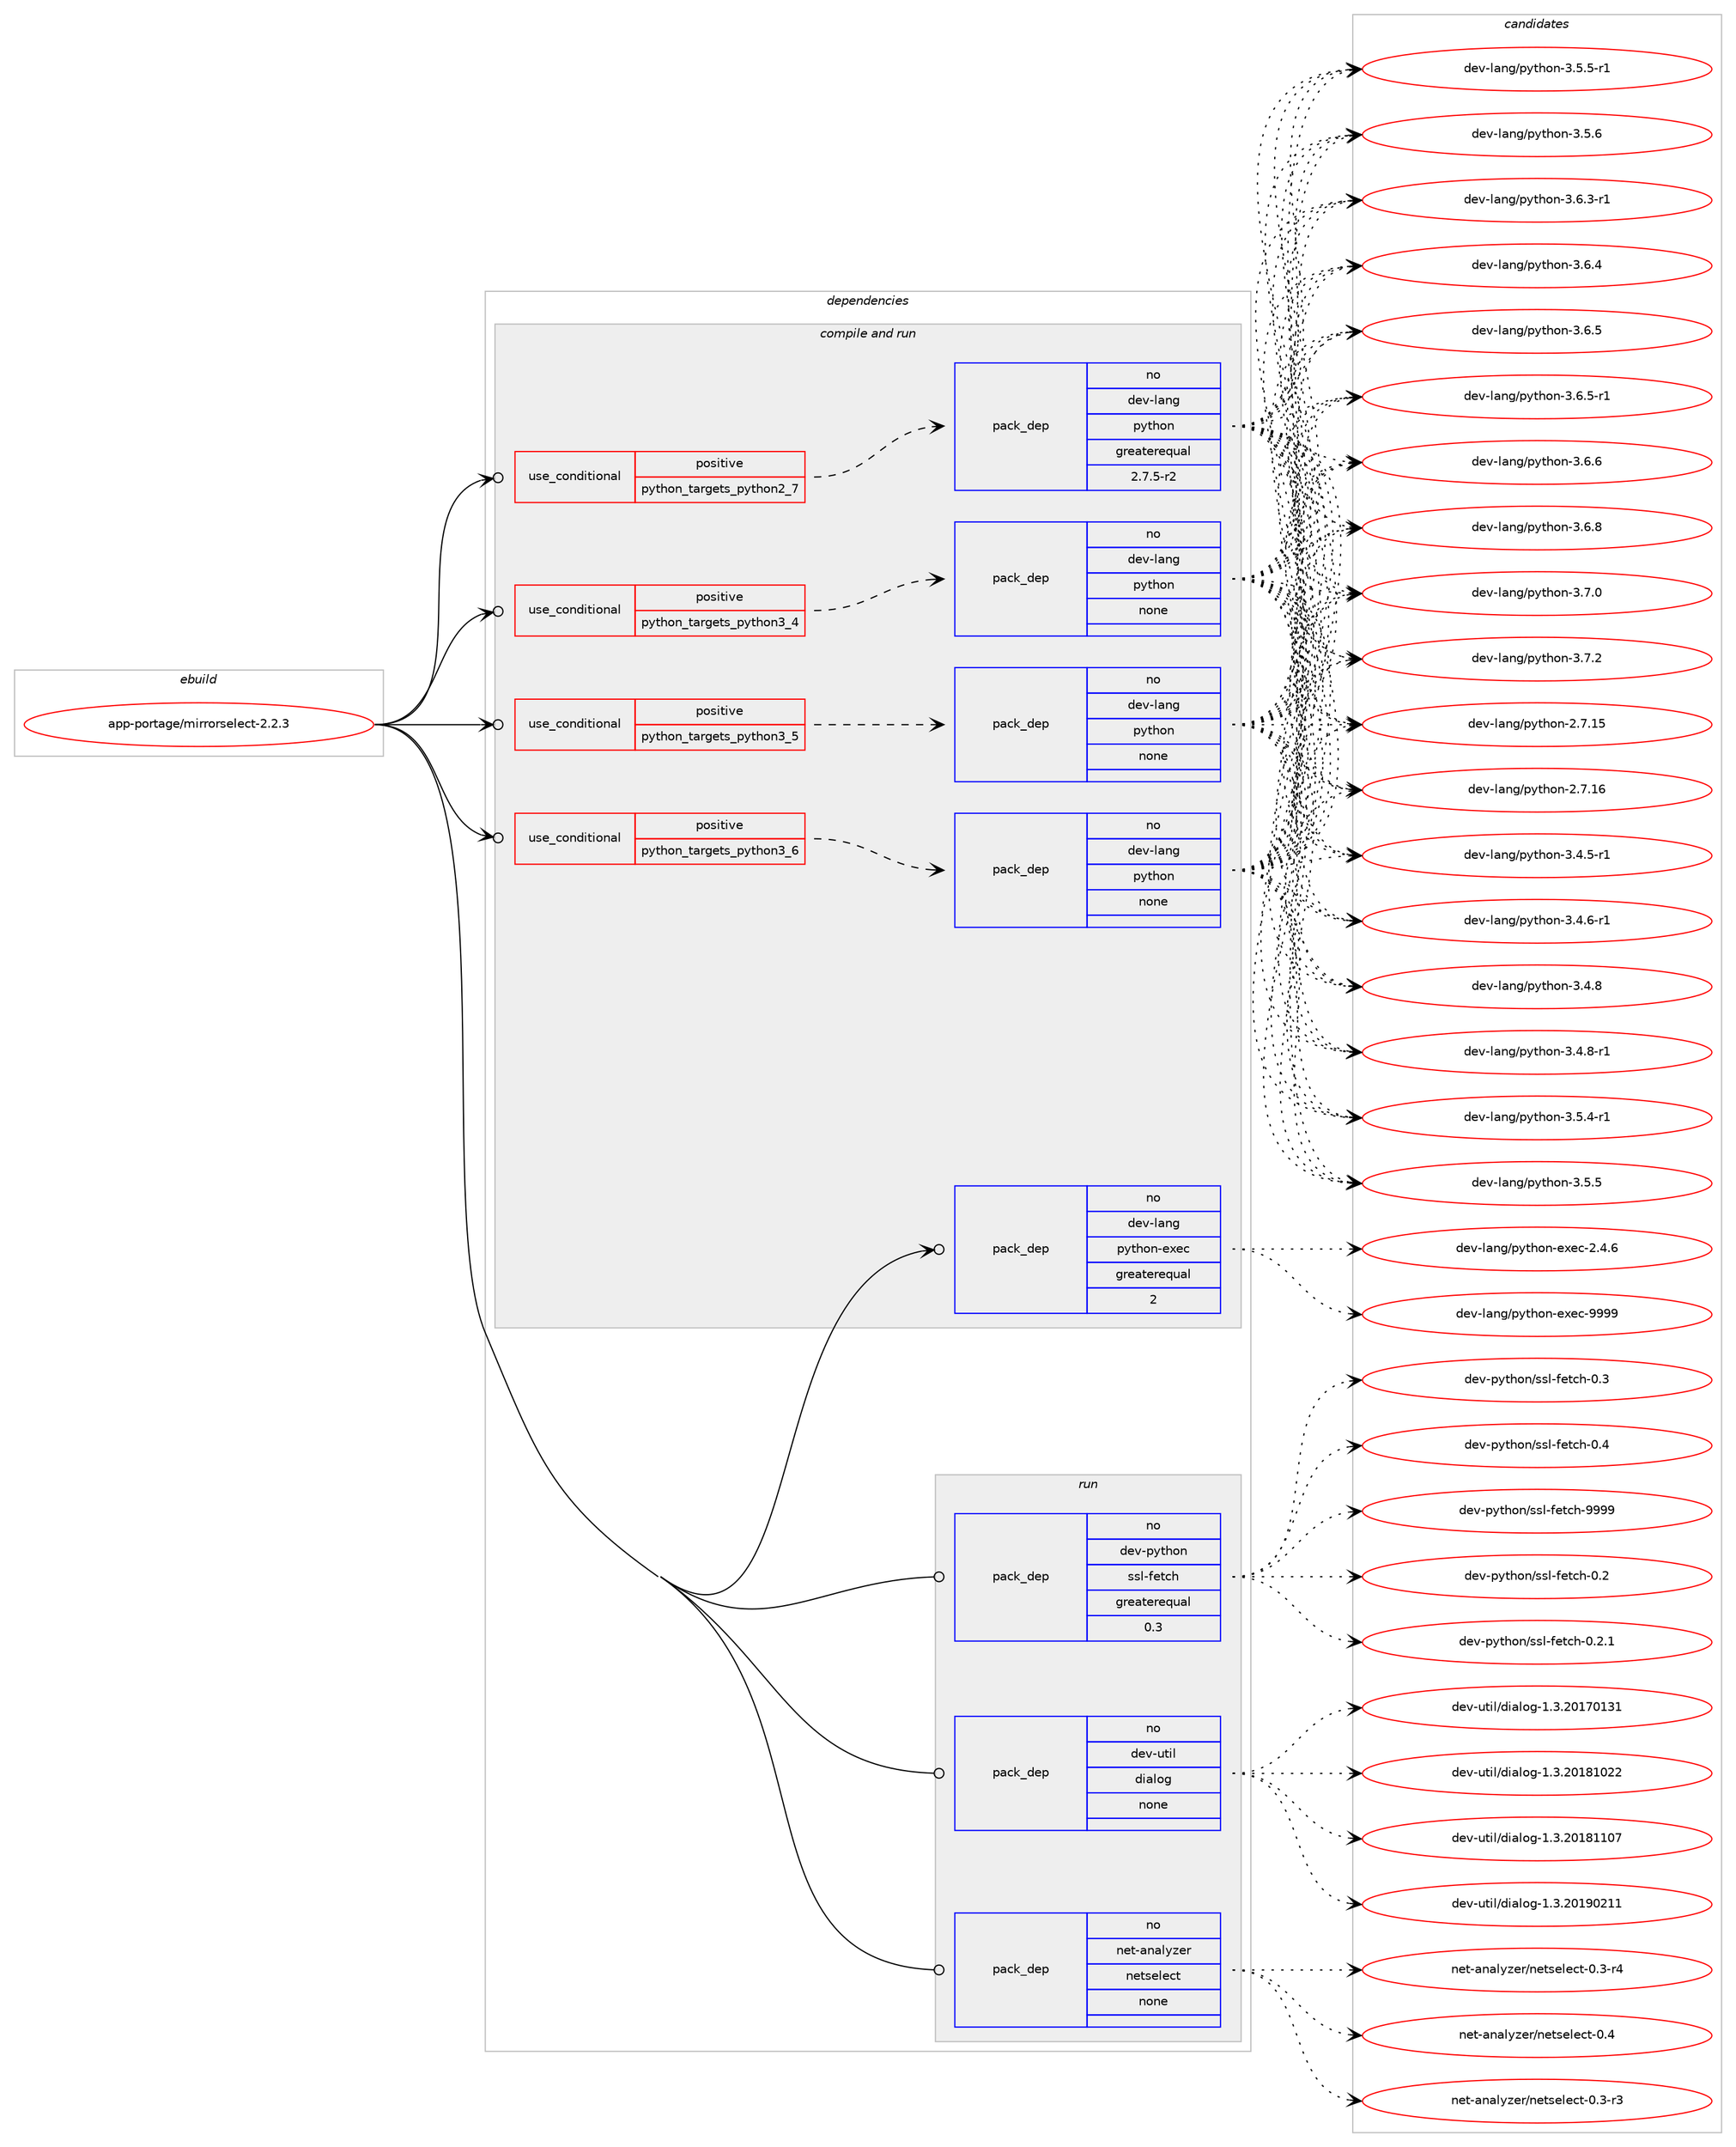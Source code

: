 digraph prolog {

# *************
# Graph options
# *************

newrank=true;
concentrate=true;
compound=true;
graph [rankdir=LR,fontname=Helvetica,fontsize=10,ranksep=1.5];#, ranksep=2.5, nodesep=0.2];
edge  [arrowhead=vee];
node  [fontname=Helvetica,fontsize=10];

# **********
# The ebuild
# **********

subgraph cluster_leftcol {
color=gray;
rank=same;
label=<<i>ebuild</i>>;
id [label="app-portage/mirrorselect-2.2.3", color=red, width=4, href="../app-portage/mirrorselect-2.2.3.svg"];
}

# ****************
# The dependencies
# ****************

subgraph cluster_midcol {
color=gray;
label=<<i>dependencies</i>>;
subgraph cluster_compile {
fillcolor="#eeeeee";
style=filled;
label=<<i>compile</i>>;
}
subgraph cluster_compileandrun {
fillcolor="#eeeeee";
style=filled;
label=<<i>compile and run</i>>;
subgraph cond355060 {
dependency1306746 [label=<<TABLE BORDER="0" CELLBORDER="1" CELLSPACING="0" CELLPADDING="4"><TR><TD ROWSPAN="3" CELLPADDING="10">use_conditional</TD></TR><TR><TD>positive</TD></TR><TR><TD>python_targets_python2_7</TD></TR></TABLE>>, shape=none, color=red];
subgraph pack931268 {
dependency1306747 [label=<<TABLE BORDER="0" CELLBORDER="1" CELLSPACING="0" CELLPADDING="4" WIDTH="220"><TR><TD ROWSPAN="6" CELLPADDING="30">pack_dep</TD></TR><TR><TD WIDTH="110">no</TD></TR><TR><TD>dev-lang</TD></TR><TR><TD>python</TD></TR><TR><TD>greaterequal</TD></TR><TR><TD>2.7.5-r2</TD></TR></TABLE>>, shape=none, color=blue];
}
dependency1306746:e -> dependency1306747:w [weight=20,style="dashed",arrowhead="vee"];
}
id:e -> dependency1306746:w [weight=20,style="solid",arrowhead="odotvee"];
subgraph cond355061 {
dependency1306748 [label=<<TABLE BORDER="0" CELLBORDER="1" CELLSPACING="0" CELLPADDING="4"><TR><TD ROWSPAN="3" CELLPADDING="10">use_conditional</TD></TR><TR><TD>positive</TD></TR><TR><TD>python_targets_python3_4</TD></TR></TABLE>>, shape=none, color=red];
subgraph pack931269 {
dependency1306749 [label=<<TABLE BORDER="0" CELLBORDER="1" CELLSPACING="0" CELLPADDING="4" WIDTH="220"><TR><TD ROWSPAN="6" CELLPADDING="30">pack_dep</TD></TR><TR><TD WIDTH="110">no</TD></TR><TR><TD>dev-lang</TD></TR><TR><TD>python</TD></TR><TR><TD>none</TD></TR><TR><TD></TD></TR></TABLE>>, shape=none, color=blue];
}
dependency1306748:e -> dependency1306749:w [weight=20,style="dashed",arrowhead="vee"];
}
id:e -> dependency1306748:w [weight=20,style="solid",arrowhead="odotvee"];
subgraph cond355062 {
dependency1306750 [label=<<TABLE BORDER="0" CELLBORDER="1" CELLSPACING="0" CELLPADDING="4"><TR><TD ROWSPAN="3" CELLPADDING="10">use_conditional</TD></TR><TR><TD>positive</TD></TR><TR><TD>python_targets_python3_5</TD></TR></TABLE>>, shape=none, color=red];
subgraph pack931270 {
dependency1306751 [label=<<TABLE BORDER="0" CELLBORDER="1" CELLSPACING="0" CELLPADDING="4" WIDTH="220"><TR><TD ROWSPAN="6" CELLPADDING="30">pack_dep</TD></TR><TR><TD WIDTH="110">no</TD></TR><TR><TD>dev-lang</TD></TR><TR><TD>python</TD></TR><TR><TD>none</TD></TR><TR><TD></TD></TR></TABLE>>, shape=none, color=blue];
}
dependency1306750:e -> dependency1306751:w [weight=20,style="dashed",arrowhead="vee"];
}
id:e -> dependency1306750:w [weight=20,style="solid",arrowhead="odotvee"];
subgraph cond355063 {
dependency1306752 [label=<<TABLE BORDER="0" CELLBORDER="1" CELLSPACING="0" CELLPADDING="4"><TR><TD ROWSPAN="3" CELLPADDING="10">use_conditional</TD></TR><TR><TD>positive</TD></TR><TR><TD>python_targets_python3_6</TD></TR></TABLE>>, shape=none, color=red];
subgraph pack931271 {
dependency1306753 [label=<<TABLE BORDER="0" CELLBORDER="1" CELLSPACING="0" CELLPADDING="4" WIDTH="220"><TR><TD ROWSPAN="6" CELLPADDING="30">pack_dep</TD></TR><TR><TD WIDTH="110">no</TD></TR><TR><TD>dev-lang</TD></TR><TR><TD>python</TD></TR><TR><TD>none</TD></TR><TR><TD></TD></TR></TABLE>>, shape=none, color=blue];
}
dependency1306752:e -> dependency1306753:w [weight=20,style="dashed",arrowhead="vee"];
}
id:e -> dependency1306752:w [weight=20,style="solid",arrowhead="odotvee"];
subgraph pack931272 {
dependency1306754 [label=<<TABLE BORDER="0" CELLBORDER="1" CELLSPACING="0" CELLPADDING="4" WIDTH="220"><TR><TD ROWSPAN="6" CELLPADDING="30">pack_dep</TD></TR><TR><TD WIDTH="110">no</TD></TR><TR><TD>dev-lang</TD></TR><TR><TD>python-exec</TD></TR><TR><TD>greaterequal</TD></TR><TR><TD>2</TD></TR></TABLE>>, shape=none, color=blue];
}
id:e -> dependency1306754:w [weight=20,style="solid",arrowhead="odotvee"];
}
subgraph cluster_run {
fillcolor="#eeeeee";
style=filled;
label=<<i>run</i>>;
subgraph pack931273 {
dependency1306755 [label=<<TABLE BORDER="0" CELLBORDER="1" CELLSPACING="0" CELLPADDING="4" WIDTH="220"><TR><TD ROWSPAN="6" CELLPADDING="30">pack_dep</TD></TR><TR><TD WIDTH="110">no</TD></TR><TR><TD>dev-python</TD></TR><TR><TD>ssl-fetch</TD></TR><TR><TD>greaterequal</TD></TR><TR><TD>0.3</TD></TR></TABLE>>, shape=none, color=blue];
}
id:e -> dependency1306755:w [weight=20,style="solid",arrowhead="odot"];
subgraph pack931274 {
dependency1306756 [label=<<TABLE BORDER="0" CELLBORDER="1" CELLSPACING="0" CELLPADDING="4" WIDTH="220"><TR><TD ROWSPAN="6" CELLPADDING="30">pack_dep</TD></TR><TR><TD WIDTH="110">no</TD></TR><TR><TD>dev-util</TD></TR><TR><TD>dialog</TD></TR><TR><TD>none</TD></TR><TR><TD></TD></TR></TABLE>>, shape=none, color=blue];
}
id:e -> dependency1306756:w [weight=20,style="solid",arrowhead="odot"];
subgraph pack931275 {
dependency1306757 [label=<<TABLE BORDER="0" CELLBORDER="1" CELLSPACING="0" CELLPADDING="4" WIDTH="220"><TR><TD ROWSPAN="6" CELLPADDING="30">pack_dep</TD></TR><TR><TD WIDTH="110">no</TD></TR><TR><TD>net-analyzer</TD></TR><TR><TD>netselect</TD></TR><TR><TD>none</TD></TR><TR><TD></TD></TR></TABLE>>, shape=none, color=blue];
}
id:e -> dependency1306757:w [weight=20,style="solid",arrowhead="odot"];
}
}

# **************
# The candidates
# **************

subgraph cluster_choices {
rank=same;
color=gray;
label=<<i>candidates</i>>;

subgraph choice931268 {
color=black;
nodesep=1;
choice10010111845108971101034711212111610411111045504655464953 [label="dev-lang/python-2.7.15", color=red, width=4,href="../dev-lang/python-2.7.15.svg"];
choice10010111845108971101034711212111610411111045504655464954 [label="dev-lang/python-2.7.16", color=red, width=4,href="../dev-lang/python-2.7.16.svg"];
choice1001011184510897110103471121211161041111104551465246534511449 [label="dev-lang/python-3.4.5-r1", color=red, width=4,href="../dev-lang/python-3.4.5-r1.svg"];
choice1001011184510897110103471121211161041111104551465246544511449 [label="dev-lang/python-3.4.6-r1", color=red, width=4,href="../dev-lang/python-3.4.6-r1.svg"];
choice100101118451089711010347112121116104111110455146524656 [label="dev-lang/python-3.4.8", color=red, width=4,href="../dev-lang/python-3.4.8.svg"];
choice1001011184510897110103471121211161041111104551465246564511449 [label="dev-lang/python-3.4.8-r1", color=red, width=4,href="../dev-lang/python-3.4.8-r1.svg"];
choice1001011184510897110103471121211161041111104551465346524511449 [label="dev-lang/python-3.5.4-r1", color=red, width=4,href="../dev-lang/python-3.5.4-r1.svg"];
choice100101118451089711010347112121116104111110455146534653 [label="dev-lang/python-3.5.5", color=red, width=4,href="../dev-lang/python-3.5.5.svg"];
choice1001011184510897110103471121211161041111104551465346534511449 [label="dev-lang/python-3.5.5-r1", color=red, width=4,href="../dev-lang/python-3.5.5-r1.svg"];
choice100101118451089711010347112121116104111110455146534654 [label="dev-lang/python-3.5.6", color=red, width=4,href="../dev-lang/python-3.5.6.svg"];
choice1001011184510897110103471121211161041111104551465446514511449 [label="dev-lang/python-3.6.3-r1", color=red, width=4,href="../dev-lang/python-3.6.3-r1.svg"];
choice100101118451089711010347112121116104111110455146544652 [label="dev-lang/python-3.6.4", color=red, width=4,href="../dev-lang/python-3.6.4.svg"];
choice100101118451089711010347112121116104111110455146544653 [label="dev-lang/python-3.6.5", color=red, width=4,href="../dev-lang/python-3.6.5.svg"];
choice1001011184510897110103471121211161041111104551465446534511449 [label="dev-lang/python-3.6.5-r1", color=red, width=4,href="../dev-lang/python-3.6.5-r1.svg"];
choice100101118451089711010347112121116104111110455146544654 [label="dev-lang/python-3.6.6", color=red, width=4,href="../dev-lang/python-3.6.6.svg"];
choice100101118451089711010347112121116104111110455146544656 [label="dev-lang/python-3.6.8", color=red, width=4,href="../dev-lang/python-3.6.8.svg"];
choice100101118451089711010347112121116104111110455146554648 [label="dev-lang/python-3.7.0", color=red, width=4,href="../dev-lang/python-3.7.0.svg"];
choice100101118451089711010347112121116104111110455146554650 [label="dev-lang/python-3.7.2", color=red, width=4,href="../dev-lang/python-3.7.2.svg"];
dependency1306747:e -> choice10010111845108971101034711212111610411111045504655464953:w [style=dotted,weight="100"];
dependency1306747:e -> choice10010111845108971101034711212111610411111045504655464954:w [style=dotted,weight="100"];
dependency1306747:e -> choice1001011184510897110103471121211161041111104551465246534511449:w [style=dotted,weight="100"];
dependency1306747:e -> choice1001011184510897110103471121211161041111104551465246544511449:w [style=dotted,weight="100"];
dependency1306747:e -> choice100101118451089711010347112121116104111110455146524656:w [style=dotted,weight="100"];
dependency1306747:e -> choice1001011184510897110103471121211161041111104551465246564511449:w [style=dotted,weight="100"];
dependency1306747:e -> choice1001011184510897110103471121211161041111104551465346524511449:w [style=dotted,weight="100"];
dependency1306747:e -> choice100101118451089711010347112121116104111110455146534653:w [style=dotted,weight="100"];
dependency1306747:e -> choice1001011184510897110103471121211161041111104551465346534511449:w [style=dotted,weight="100"];
dependency1306747:e -> choice100101118451089711010347112121116104111110455146534654:w [style=dotted,weight="100"];
dependency1306747:e -> choice1001011184510897110103471121211161041111104551465446514511449:w [style=dotted,weight="100"];
dependency1306747:e -> choice100101118451089711010347112121116104111110455146544652:w [style=dotted,weight="100"];
dependency1306747:e -> choice100101118451089711010347112121116104111110455146544653:w [style=dotted,weight="100"];
dependency1306747:e -> choice1001011184510897110103471121211161041111104551465446534511449:w [style=dotted,weight="100"];
dependency1306747:e -> choice100101118451089711010347112121116104111110455146544654:w [style=dotted,weight="100"];
dependency1306747:e -> choice100101118451089711010347112121116104111110455146544656:w [style=dotted,weight="100"];
dependency1306747:e -> choice100101118451089711010347112121116104111110455146554648:w [style=dotted,weight="100"];
dependency1306747:e -> choice100101118451089711010347112121116104111110455146554650:w [style=dotted,weight="100"];
}
subgraph choice931269 {
color=black;
nodesep=1;
choice10010111845108971101034711212111610411111045504655464953 [label="dev-lang/python-2.7.15", color=red, width=4,href="../dev-lang/python-2.7.15.svg"];
choice10010111845108971101034711212111610411111045504655464954 [label="dev-lang/python-2.7.16", color=red, width=4,href="../dev-lang/python-2.7.16.svg"];
choice1001011184510897110103471121211161041111104551465246534511449 [label="dev-lang/python-3.4.5-r1", color=red, width=4,href="../dev-lang/python-3.4.5-r1.svg"];
choice1001011184510897110103471121211161041111104551465246544511449 [label="dev-lang/python-3.4.6-r1", color=red, width=4,href="../dev-lang/python-3.4.6-r1.svg"];
choice100101118451089711010347112121116104111110455146524656 [label="dev-lang/python-3.4.8", color=red, width=4,href="../dev-lang/python-3.4.8.svg"];
choice1001011184510897110103471121211161041111104551465246564511449 [label="dev-lang/python-3.4.8-r1", color=red, width=4,href="../dev-lang/python-3.4.8-r1.svg"];
choice1001011184510897110103471121211161041111104551465346524511449 [label="dev-lang/python-3.5.4-r1", color=red, width=4,href="../dev-lang/python-3.5.4-r1.svg"];
choice100101118451089711010347112121116104111110455146534653 [label="dev-lang/python-3.5.5", color=red, width=4,href="../dev-lang/python-3.5.5.svg"];
choice1001011184510897110103471121211161041111104551465346534511449 [label="dev-lang/python-3.5.5-r1", color=red, width=4,href="../dev-lang/python-3.5.5-r1.svg"];
choice100101118451089711010347112121116104111110455146534654 [label="dev-lang/python-3.5.6", color=red, width=4,href="../dev-lang/python-3.5.6.svg"];
choice1001011184510897110103471121211161041111104551465446514511449 [label="dev-lang/python-3.6.3-r1", color=red, width=4,href="../dev-lang/python-3.6.3-r1.svg"];
choice100101118451089711010347112121116104111110455146544652 [label="dev-lang/python-3.6.4", color=red, width=4,href="../dev-lang/python-3.6.4.svg"];
choice100101118451089711010347112121116104111110455146544653 [label="dev-lang/python-3.6.5", color=red, width=4,href="../dev-lang/python-3.6.5.svg"];
choice1001011184510897110103471121211161041111104551465446534511449 [label="dev-lang/python-3.6.5-r1", color=red, width=4,href="../dev-lang/python-3.6.5-r1.svg"];
choice100101118451089711010347112121116104111110455146544654 [label="dev-lang/python-3.6.6", color=red, width=4,href="../dev-lang/python-3.6.6.svg"];
choice100101118451089711010347112121116104111110455146544656 [label="dev-lang/python-3.6.8", color=red, width=4,href="../dev-lang/python-3.6.8.svg"];
choice100101118451089711010347112121116104111110455146554648 [label="dev-lang/python-3.7.0", color=red, width=4,href="../dev-lang/python-3.7.0.svg"];
choice100101118451089711010347112121116104111110455146554650 [label="dev-lang/python-3.7.2", color=red, width=4,href="../dev-lang/python-3.7.2.svg"];
dependency1306749:e -> choice10010111845108971101034711212111610411111045504655464953:w [style=dotted,weight="100"];
dependency1306749:e -> choice10010111845108971101034711212111610411111045504655464954:w [style=dotted,weight="100"];
dependency1306749:e -> choice1001011184510897110103471121211161041111104551465246534511449:w [style=dotted,weight="100"];
dependency1306749:e -> choice1001011184510897110103471121211161041111104551465246544511449:w [style=dotted,weight="100"];
dependency1306749:e -> choice100101118451089711010347112121116104111110455146524656:w [style=dotted,weight="100"];
dependency1306749:e -> choice1001011184510897110103471121211161041111104551465246564511449:w [style=dotted,weight="100"];
dependency1306749:e -> choice1001011184510897110103471121211161041111104551465346524511449:w [style=dotted,weight="100"];
dependency1306749:e -> choice100101118451089711010347112121116104111110455146534653:w [style=dotted,weight="100"];
dependency1306749:e -> choice1001011184510897110103471121211161041111104551465346534511449:w [style=dotted,weight="100"];
dependency1306749:e -> choice100101118451089711010347112121116104111110455146534654:w [style=dotted,weight="100"];
dependency1306749:e -> choice1001011184510897110103471121211161041111104551465446514511449:w [style=dotted,weight="100"];
dependency1306749:e -> choice100101118451089711010347112121116104111110455146544652:w [style=dotted,weight="100"];
dependency1306749:e -> choice100101118451089711010347112121116104111110455146544653:w [style=dotted,weight="100"];
dependency1306749:e -> choice1001011184510897110103471121211161041111104551465446534511449:w [style=dotted,weight="100"];
dependency1306749:e -> choice100101118451089711010347112121116104111110455146544654:w [style=dotted,weight="100"];
dependency1306749:e -> choice100101118451089711010347112121116104111110455146544656:w [style=dotted,weight="100"];
dependency1306749:e -> choice100101118451089711010347112121116104111110455146554648:w [style=dotted,weight="100"];
dependency1306749:e -> choice100101118451089711010347112121116104111110455146554650:w [style=dotted,weight="100"];
}
subgraph choice931270 {
color=black;
nodesep=1;
choice10010111845108971101034711212111610411111045504655464953 [label="dev-lang/python-2.7.15", color=red, width=4,href="../dev-lang/python-2.7.15.svg"];
choice10010111845108971101034711212111610411111045504655464954 [label="dev-lang/python-2.7.16", color=red, width=4,href="../dev-lang/python-2.7.16.svg"];
choice1001011184510897110103471121211161041111104551465246534511449 [label="dev-lang/python-3.4.5-r1", color=red, width=4,href="../dev-lang/python-3.4.5-r1.svg"];
choice1001011184510897110103471121211161041111104551465246544511449 [label="dev-lang/python-3.4.6-r1", color=red, width=4,href="../dev-lang/python-3.4.6-r1.svg"];
choice100101118451089711010347112121116104111110455146524656 [label="dev-lang/python-3.4.8", color=red, width=4,href="../dev-lang/python-3.4.8.svg"];
choice1001011184510897110103471121211161041111104551465246564511449 [label="dev-lang/python-3.4.8-r1", color=red, width=4,href="../dev-lang/python-3.4.8-r1.svg"];
choice1001011184510897110103471121211161041111104551465346524511449 [label="dev-lang/python-3.5.4-r1", color=red, width=4,href="../dev-lang/python-3.5.4-r1.svg"];
choice100101118451089711010347112121116104111110455146534653 [label="dev-lang/python-3.5.5", color=red, width=4,href="../dev-lang/python-3.5.5.svg"];
choice1001011184510897110103471121211161041111104551465346534511449 [label="dev-lang/python-3.5.5-r1", color=red, width=4,href="../dev-lang/python-3.5.5-r1.svg"];
choice100101118451089711010347112121116104111110455146534654 [label="dev-lang/python-3.5.6", color=red, width=4,href="../dev-lang/python-3.5.6.svg"];
choice1001011184510897110103471121211161041111104551465446514511449 [label="dev-lang/python-3.6.3-r1", color=red, width=4,href="../dev-lang/python-3.6.3-r1.svg"];
choice100101118451089711010347112121116104111110455146544652 [label="dev-lang/python-3.6.4", color=red, width=4,href="../dev-lang/python-3.6.4.svg"];
choice100101118451089711010347112121116104111110455146544653 [label="dev-lang/python-3.6.5", color=red, width=4,href="../dev-lang/python-3.6.5.svg"];
choice1001011184510897110103471121211161041111104551465446534511449 [label="dev-lang/python-3.6.5-r1", color=red, width=4,href="../dev-lang/python-3.6.5-r1.svg"];
choice100101118451089711010347112121116104111110455146544654 [label="dev-lang/python-3.6.6", color=red, width=4,href="../dev-lang/python-3.6.6.svg"];
choice100101118451089711010347112121116104111110455146544656 [label="dev-lang/python-3.6.8", color=red, width=4,href="../dev-lang/python-3.6.8.svg"];
choice100101118451089711010347112121116104111110455146554648 [label="dev-lang/python-3.7.0", color=red, width=4,href="../dev-lang/python-3.7.0.svg"];
choice100101118451089711010347112121116104111110455146554650 [label="dev-lang/python-3.7.2", color=red, width=4,href="../dev-lang/python-3.7.2.svg"];
dependency1306751:e -> choice10010111845108971101034711212111610411111045504655464953:w [style=dotted,weight="100"];
dependency1306751:e -> choice10010111845108971101034711212111610411111045504655464954:w [style=dotted,weight="100"];
dependency1306751:e -> choice1001011184510897110103471121211161041111104551465246534511449:w [style=dotted,weight="100"];
dependency1306751:e -> choice1001011184510897110103471121211161041111104551465246544511449:w [style=dotted,weight="100"];
dependency1306751:e -> choice100101118451089711010347112121116104111110455146524656:w [style=dotted,weight="100"];
dependency1306751:e -> choice1001011184510897110103471121211161041111104551465246564511449:w [style=dotted,weight="100"];
dependency1306751:e -> choice1001011184510897110103471121211161041111104551465346524511449:w [style=dotted,weight="100"];
dependency1306751:e -> choice100101118451089711010347112121116104111110455146534653:w [style=dotted,weight="100"];
dependency1306751:e -> choice1001011184510897110103471121211161041111104551465346534511449:w [style=dotted,weight="100"];
dependency1306751:e -> choice100101118451089711010347112121116104111110455146534654:w [style=dotted,weight="100"];
dependency1306751:e -> choice1001011184510897110103471121211161041111104551465446514511449:w [style=dotted,weight="100"];
dependency1306751:e -> choice100101118451089711010347112121116104111110455146544652:w [style=dotted,weight="100"];
dependency1306751:e -> choice100101118451089711010347112121116104111110455146544653:w [style=dotted,weight="100"];
dependency1306751:e -> choice1001011184510897110103471121211161041111104551465446534511449:w [style=dotted,weight="100"];
dependency1306751:e -> choice100101118451089711010347112121116104111110455146544654:w [style=dotted,weight="100"];
dependency1306751:e -> choice100101118451089711010347112121116104111110455146544656:w [style=dotted,weight="100"];
dependency1306751:e -> choice100101118451089711010347112121116104111110455146554648:w [style=dotted,weight="100"];
dependency1306751:e -> choice100101118451089711010347112121116104111110455146554650:w [style=dotted,weight="100"];
}
subgraph choice931271 {
color=black;
nodesep=1;
choice10010111845108971101034711212111610411111045504655464953 [label="dev-lang/python-2.7.15", color=red, width=4,href="../dev-lang/python-2.7.15.svg"];
choice10010111845108971101034711212111610411111045504655464954 [label="dev-lang/python-2.7.16", color=red, width=4,href="../dev-lang/python-2.7.16.svg"];
choice1001011184510897110103471121211161041111104551465246534511449 [label="dev-lang/python-3.4.5-r1", color=red, width=4,href="../dev-lang/python-3.4.5-r1.svg"];
choice1001011184510897110103471121211161041111104551465246544511449 [label="dev-lang/python-3.4.6-r1", color=red, width=4,href="../dev-lang/python-3.4.6-r1.svg"];
choice100101118451089711010347112121116104111110455146524656 [label="dev-lang/python-3.4.8", color=red, width=4,href="../dev-lang/python-3.4.8.svg"];
choice1001011184510897110103471121211161041111104551465246564511449 [label="dev-lang/python-3.4.8-r1", color=red, width=4,href="../dev-lang/python-3.4.8-r1.svg"];
choice1001011184510897110103471121211161041111104551465346524511449 [label="dev-lang/python-3.5.4-r1", color=red, width=4,href="../dev-lang/python-3.5.4-r1.svg"];
choice100101118451089711010347112121116104111110455146534653 [label="dev-lang/python-3.5.5", color=red, width=4,href="../dev-lang/python-3.5.5.svg"];
choice1001011184510897110103471121211161041111104551465346534511449 [label="dev-lang/python-3.5.5-r1", color=red, width=4,href="../dev-lang/python-3.5.5-r1.svg"];
choice100101118451089711010347112121116104111110455146534654 [label="dev-lang/python-3.5.6", color=red, width=4,href="../dev-lang/python-3.5.6.svg"];
choice1001011184510897110103471121211161041111104551465446514511449 [label="dev-lang/python-3.6.3-r1", color=red, width=4,href="../dev-lang/python-3.6.3-r1.svg"];
choice100101118451089711010347112121116104111110455146544652 [label="dev-lang/python-3.6.4", color=red, width=4,href="../dev-lang/python-3.6.4.svg"];
choice100101118451089711010347112121116104111110455146544653 [label="dev-lang/python-3.6.5", color=red, width=4,href="../dev-lang/python-3.6.5.svg"];
choice1001011184510897110103471121211161041111104551465446534511449 [label="dev-lang/python-3.6.5-r1", color=red, width=4,href="../dev-lang/python-3.6.5-r1.svg"];
choice100101118451089711010347112121116104111110455146544654 [label="dev-lang/python-3.6.6", color=red, width=4,href="../dev-lang/python-3.6.6.svg"];
choice100101118451089711010347112121116104111110455146544656 [label="dev-lang/python-3.6.8", color=red, width=4,href="../dev-lang/python-3.6.8.svg"];
choice100101118451089711010347112121116104111110455146554648 [label="dev-lang/python-3.7.0", color=red, width=4,href="../dev-lang/python-3.7.0.svg"];
choice100101118451089711010347112121116104111110455146554650 [label="dev-lang/python-3.7.2", color=red, width=4,href="../dev-lang/python-3.7.2.svg"];
dependency1306753:e -> choice10010111845108971101034711212111610411111045504655464953:w [style=dotted,weight="100"];
dependency1306753:e -> choice10010111845108971101034711212111610411111045504655464954:w [style=dotted,weight="100"];
dependency1306753:e -> choice1001011184510897110103471121211161041111104551465246534511449:w [style=dotted,weight="100"];
dependency1306753:e -> choice1001011184510897110103471121211161041111104551465246544511449:w [style=dotted,weight="100"];
dependency1306753:e -> choice100101118451089711010347112121116104111110455146524656:w [style=dotted,weight="100"];
dependency1306753:e -> choice1001011184510897110103471121211161041111104551465246564511449:w [style=dotted,weight="100"];
dependency1306753:e -> choice1001011184510897110103471121211161041111104551465346524511449:w [style=dotted,weight="100"];
dependency1306753:e -> choice100101118451089711010347112121116104111110455146534653:w [style=dotted,weight="100"];
dependency1306753:e -> choice1001011184510897110103471121211161041111104551465346534511449:w [style=dotted,weight="100"];
dependency1306753:e -> choice100101118451089711010347112121116104111110455146534654:w [style=dotted,weight="100"];
dependency1306753:e -> choice1001011184510897110103471121211161041111104551465446514511449:w [style=dotted,weight="100"];
dependency1306753:e -> choice100101118451089711010347112121116104111110455146544652:w [style=dotted,weight="100"];
dependency1306753:e -> choice100101118451089711010347112121116104111110455146544653:w [style=dotted,weight="100"];
dependency1306753:e -> choice1001011184510897110103471121211161041111104551465446534511449:w [style=dotted,weight="100"];
dependency1306753:e -> choice100101118451089711010347112121116104111110455146544654:w [style=dotted,weight="100"];
dependency1306753:e -> choice100101118451089711010347112121116104111110455146544656:w [style=dotted,weight="100"];
dependency1306753:e -> choice100101118451089711010347112121116104111110455146554648:w [style=dotted,weight="100"];
dependency1306753:e -> choice100101118451089711010347112121116104111110455146554650:w [style=dotted,weight="100"];
}
subgraph choice931272 {
color=black;
nodesep=1;
choice1001011184510897110103471121211161041111104510112010199455046524654 [label="dev-lang/python-exec-2.4.6", color=red, width=4,href="../dev-lang/python-exec-2.4.6.svg"];
choice10010111845108971101034711212111610411111045101120101994557575757 [label="dev-lang/python-exec-9999", color=red, width=4,href="../dev-lang/python-exec-9999.svg"];
dependency1306754:e -> choice1001011184510897110103471121211161041111104510112010199455046524654:w [style=dotted,weight="100"];
dependency1306754:e -> choice10010111845108971101034711212111610411111045101120101994557575757:w [style=dotted,weight="100"];
}
subgraph choice931273 {
color=black;
nodesep=1;
choice1001011184511212111610411111047115115108451021011169910445484650 [label="dev-python/ssl-fetch-0.2", color=red, width=4,href="../dev-python/ssl-fetch-0.2.svg"];
choice10010111845112121116104111110471151151084510210111699104454846504649 [label="dev-python/ssl-fetch-0.2.1", color=red, width=4,href="../dev-python/ssl-fetch-0.2.1.svg"];
choice1001011184511212111610411111047115115108451021011169910445484651 [label="dev-python/ssl-fetch-0.3", color=red, width=4,href="../dev-python/ssl-fetch-0.3.svg"];
choice1001011184511212111610411111047115115108451021011169910445484652 [label="dev-python/ssl-fetch-0.4", color=red, width=4,href="../dev-python/ssl-fetch-0.4.svg"];
choice100101118451121211161041111104711511510845102101116991044557575757 [label="dev-python/ssl-fetch-9999", color=red, width=4,href="../dev-python/ssl-fetch-9999.svg"];
dependency1306755:e -> choice1001011184511212111610411111047115115108451021011169910445484650:w [style=dotted,weight="100"];
dependency1306755:e -> choice10010111845112121116104111110471151151084510210111699104454846504649:w [style=dotted,weight="100"];
dependency1306755:e -> choice1001011184511212111610411111047115115108451021011169910445484651:w [style=dotted,weight="100"];
dependency1306755:e -> choice1001011184511212111610411111047115115108451021011169910445484652:w [style=dotted,weight="100"];
dependency1306755:e -> choice100101118451121211161041111104711511510845102101116991044557575757:w [style=dotted,weight="100"];
}
subgraph choice931274 {
color=black;
nodesep=1;
choice10010111845117116105108471001059710811110345494651465048495548495149 [label="dev-util/dialog-1.3.20170131", color=red, width=4,href="../dev-util/dialog-1.3.20170131.svg"];
choice10010111845117116105108471001059710811110345494651465048495649485050 [label="dev-util/dialog-1.3.20181022", color=red, width=4,href="../dev-util/dialog-1.3.20181022.svg"];
choice10010111845117116105108471001059710811110345494651465048495649494855 [label="dev-util/dialog-1.3.20181107", color=red, width=4,href="../dev-util/dialog-1.3.20181107.svg"];
choice10010111845117116105108471001059710811110345494651465048495748504949 [label="dev-util/dialog-1.3.20190211", color=red, width=4,href="../dev-util/dialog-1.3.20190211.svg"];
dependency1306756:e -> choice10010111845117116105108471001059710811110345494651465048495548495149:w [style=dotted,weight="100"];
dependency1306756:e -> choice10010111845117116105108471001059710811110345494651465048495649485050:w [style=dotted,weight="100"];
dependency1306756:e -> choice10010111845117116105108471001059710811110345494651465048495649494855:w [style=dotted,weight="100"];
dependency1306756:e -> choice10010111845117116105108471001059710811110345494651465048495748504949:w [style=dotted,weight="100"];
}
subgraph choice931275 {
color=black;
nodesep=1;
choice1101011164597110971081211221011144711010111611510110810199116454846514511451 [label="net-analyzer/netselect-0.3-r3", color=red, width=4,href="../net-analyzer/netselect-0.3-r3.svg"];
choice1101011164597110971081211221011144711010111611510110810199116454846514511452 [label="net-analyzer/netselect-0.3-r4", color=red, width=4,href="../net-analyzer/netselect-0.3-r4.svg"];
choice110101116459711097108121122101114471101011161151011081019911645484652 [label="net-analyzer/netselect-0.4", color=red, width=4,href="../net-analyzer/netselect-0.4.svg"];
dependency1306757:e -> choice1101011164597110971081211221011144711010111611510110810199116454846514511451:w [style=dotted,weight="100"];
dependency1306757:e -> choice1101011164597110971081211221011144711010111611510110810199116454846514511452:w [style=dotted,weight="100"];
dependency1306757:e -> choice110101116459711097108121122101114471101011161151011081019911645484652:w [style=dotted,weight="100"];
}
}

}
